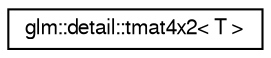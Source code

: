 digraph "Graphical Class Hierarchy"
{
  edge [fontname="FreeSans",fontsize="10",labelfontname="FreeSans",labelfontsize="10"];
  node [fontname="FreeSans",fontsize="10",shape=record];
  rankdir="LR";
  Node1 [label="glm::detail::tmat4x2\< T \>",height=0.2,width=0.4,color="black", fillcolor="white", style="filled",URL="$dd/d4e/structglm_1_1detail_1_1tmat4x2.html"];
}
